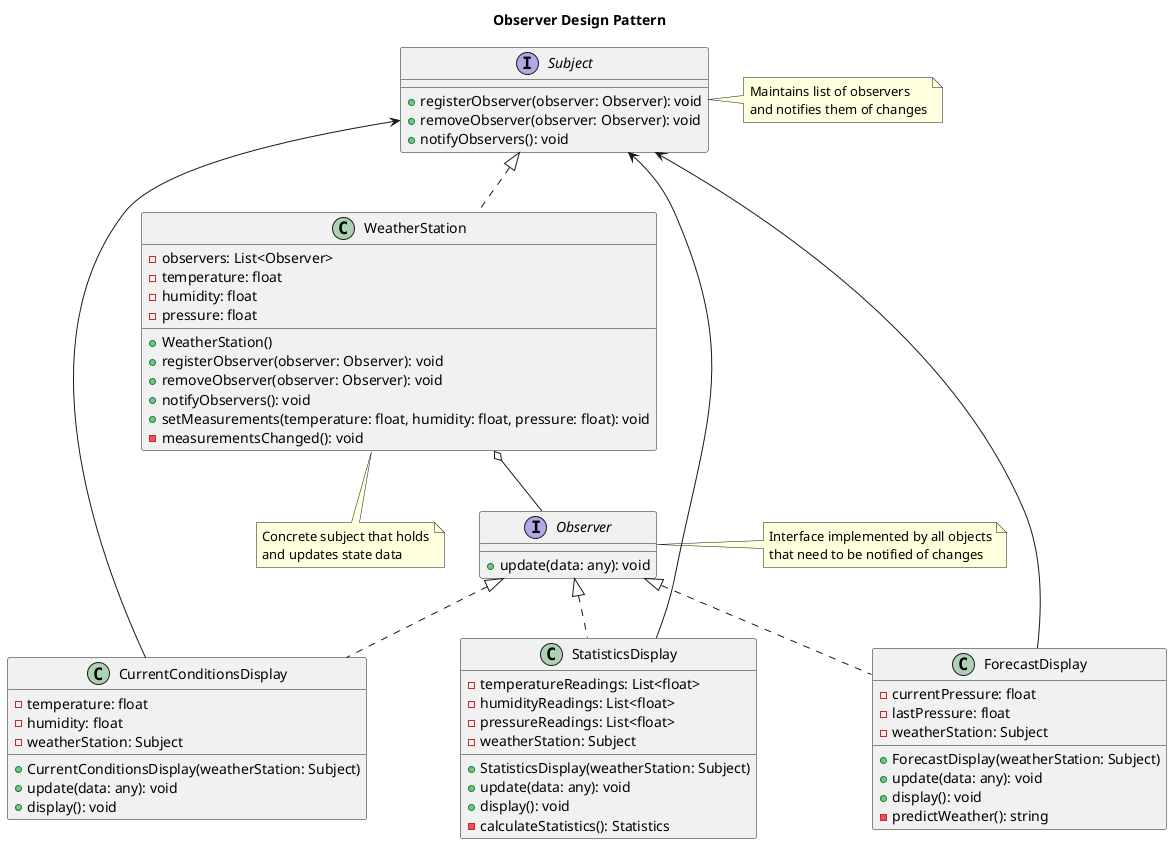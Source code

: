 @startuml Observer Pattern
' Description: Observer design pattern implementation
' Tags: observer, design pattern, behavioral pattern

title Observer Design Pattern

interface "Subject" {
  +registerObserver(observer: Observer): void
  +removeObserver(observer: Observer): void
  +notifyObservers(): void
}

interface "Observer" {
  +update(data: any): void
}

class "WeatherStation" {
  -observers: List<Observer>
  -temperature: float
  -humidity: float
  -pressure: float
  +WeatherStation()
  +registerObserver(observer: Observer): void
  +removeObserver(observer: Observer): void
  +notifyObservers(): void
  +setMeasurements(temperature: float, humidity: float, pressure: float): void
  -measurementsChanged(): void
}

class "CurrentConditionsDisplay" {
  -temperature: float
  -humidity: float
  -weatherStation: Subject
  +CurrentConditionsDisplay(weatherStation: Subject)
  +update(data: any): void
  +display(): void
}

class "StatisticsDisplay" {
  -temperatureReadings: List<float>
  -humidityReadings: List<float>
  -pressureReadings: List<float>
  -weatherStation: Subject
  +StatisticsDisplay(weatherStation: Subject)
  +update(data: any): void
  +display(): void
  -calculateStatistics(): Statistics
}

class "ForecastDisplay" {
  -currentPressure: float
  -lastPressure: float
  -weatherStation: Subject
  +ForecastDisplay(weatherStation: Subject)
  +update(data: any): void
  +display(): void
  -predictWeather(): string
}

Subject <|.. WeatherStation
Observer <|.. CurrentConditionsDisplay
Observer <|.. StatisticsDisplay
Observer <|.. ForecastDisplay
WeatherStation o-- Observer
CurrentConditionsDisplay --> Subject
StatisticsDisplay --> Subject
ForecastDisplay --> Subject

note right of Subject
  Maintains list of observers
  and notifies them of changes
end note

note right of Observer
  Interface implemented by all objects
  that need to be notified of changes
end note

note bottom of WeatherStation
  Concrete subject that holds
  and updates state data
end note

@enduml